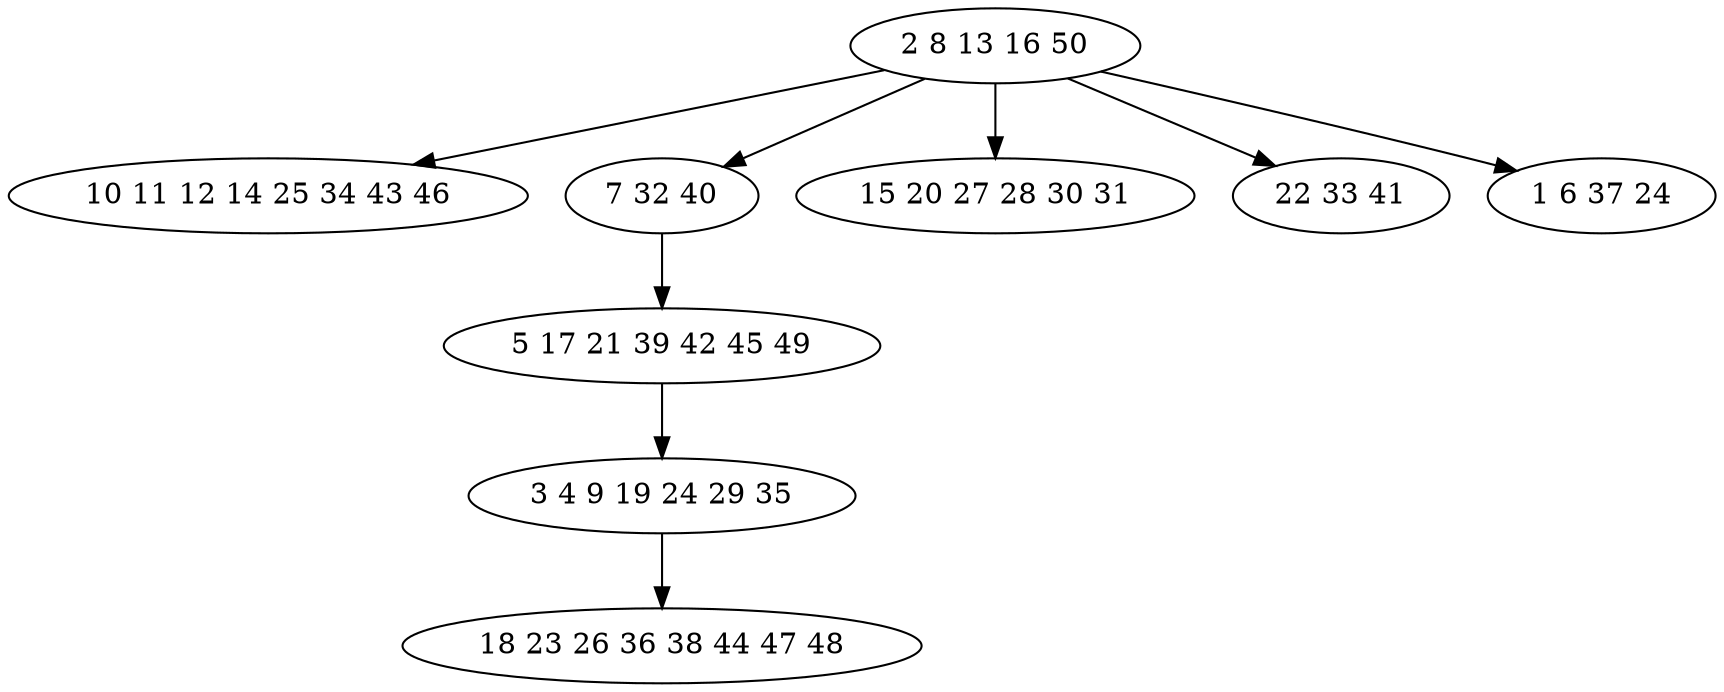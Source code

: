 digraph true_tree {
	"0" -> "1"
	"0" -> "2"
	"2" -> "3"
	"0" -> "4"
	"3" -> "5"
	"5" -> "6"
	"0" -> "7"
	"0" -> "8"
	"0" [label="2 8 13 16 50"];
	"1" [label="10 11 12 14 25 34 43 46"];
	"2" [label="7 32 40"];
	"3" [label="5 17 21 39 42 45 49"];
	"4" [label="15 20 27 28 30 31"];
	"5" [label="3 4 9 19 24 29 35"];
	"6" [label="18 23 26 36 38 44 47 48"];
	"7" [label="22 33 41"];
	"8" [label="1 6 37 24"];
}
